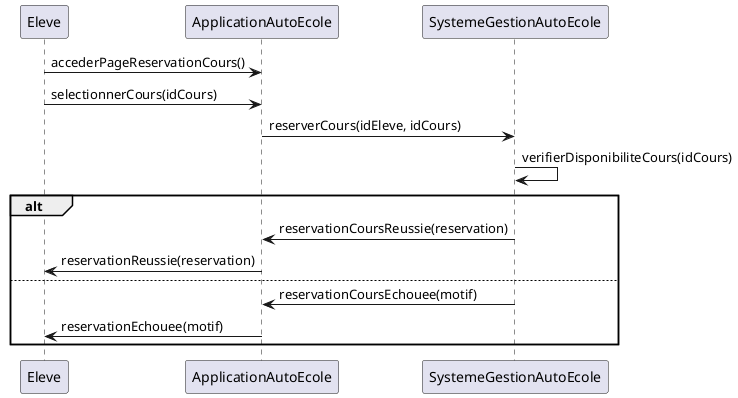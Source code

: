 @startuml
participant Eleve
participant ApplicationAutoEcole
participant SystemeGestionAutoEcole

Eleve->ApplicationAutoEcole: accederPageReservationCours()

Eleve->ApplicationAutoEcole: selectionnerCours(idCours)

ApplicationAutoEcole->SystemeGestionAutoEcole: reserverCours(idEleve, idCours)

SystemeGestionAutoEcole->SystemeGestionAutoEcole: verifierDisponibiliteCours(idCours)

alt
    SystemeGestionAutoEcole->ApplicationAutoEcole: reservationCoursReussie(reservation)
    ApplicationAutoEcole->Eleve: reservationReussie(reservation)
else
    SystemeGestionAutoEcole->ApplicationAutoEcole: reservationCoursEchouee(motif)
    ApplicationAutoEcole->Eleve: reservationEchouee(motif)
end
@enduml